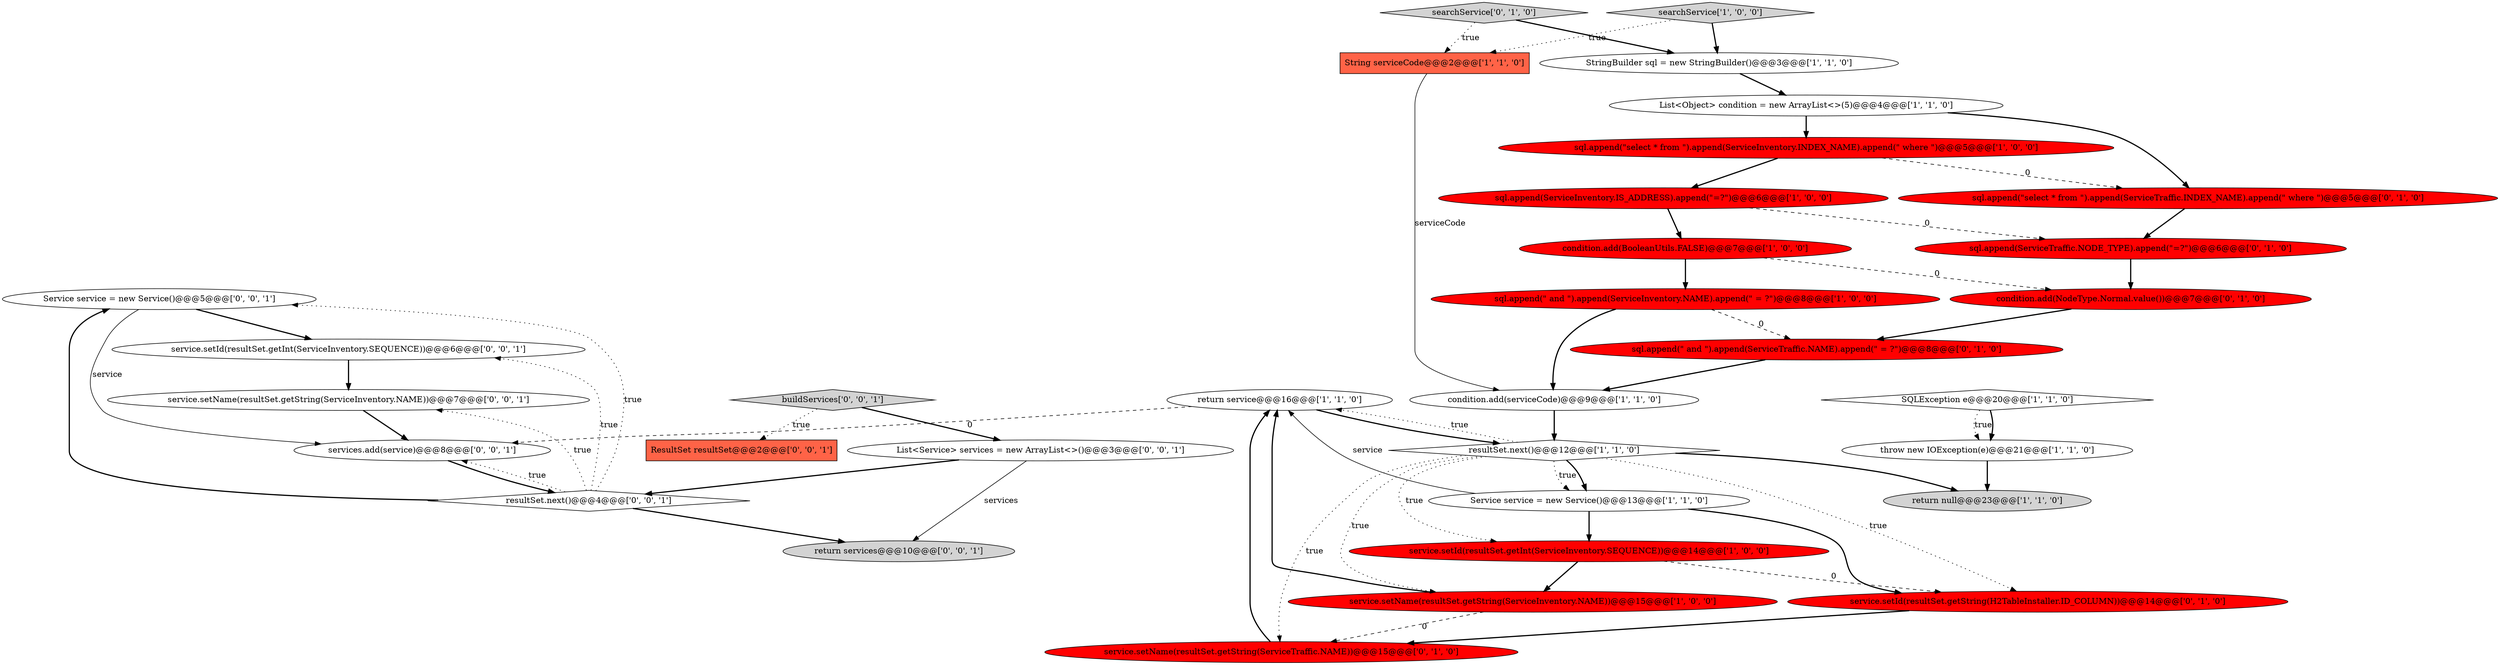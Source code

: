 digraph {
32 [style = filled, label = "Service service = new Service()@@@5@@@['0', '0', '1']", fillcolor = white, shape = ellipse image = "AAA0AAABBB3BBB"];
25 [style = filled, label = "service.setId(resultSet.getInt(ServiceInventory.SEQUENCE))@@@6@@@['0', '0', '1']", fillcolor = white, shape = ellipse image = "AAA0AAABBB3BBB"];
3 [style = filled, label = "Service service = new Service()@@@13@@@['1', '1', '0']", fillcolor = white, shape = ellipse image = "AAA0AAABBB1BBB"];
2 [style = filled, label = "return null@@@23@@@['1', '1', '0']", fillcolor = lightgray, shape = ellipse image = "AAA0AAABBB1BBB"];
17 [style = filled, label = "condition.add(NodeType.Normal.value())@@@7@@@['0', '1', '0']", fillcolor = red, shape = ellipse image = "AAA1AAABBB2BBB"];
19 [style = filled, label = "sql.append(\"select * from \").append(ServiceTraffic.INDEX_NAME).append(\" where \")@@@5@@@['0', '1', '0']", fillcolor = red, shape = ellipse image = "AAA1AAABBB2BBB"];
6 [style = filled, label = "SQLException e@@@20@@@['1', '1', '0']", fillcolor = white, shape = diamond image = "AAA0AAABBB1BBB"];
5 [style = filled, label = "StringBuilder sql = new StringBuilder()@@@3@@@['1', '1', '0']", fillcolor = white, shape = ellipse image = "AAA0AAABBB1BBB"];
13 [style = filled, label = "resultSet.next()@@@12@@@['1', '1', '0']", fillcolor = white, shape = diamond image = "AAA0AAABBB1BBB"];
0 [style = filled, label = "sql.append(\" and \").append(ServiceInventory.NAME).append(\" = ?\")@@@8@@@['1', '0', '0']", fillcolor = red, shape = ellipse image = "AAA1AAABBB1BBB"];
9 [style = filled, label = "sql.append(\"select * from \").append(ServiceInventory.INDEX_NAME).append(\" where \")@@@5@@@['1', '0', '0']", fillcolor = red, shape = ellipse image = "AAA1AAABBB1BBB"];
29 [style = filled, label = "resultSet.next()@@@4@@@['0', '0', '1']", fillcolor = white, shape = diamond image = "AAA0AAABBB3BBB"];
28 [style = filled, label = "services.add(service)@@@8@@@['0', '0', '1']", fillcolor = white, shape = ellipse image = "AAA0AAABBB3BBB"];
27 [style = filled, label = "buildServices['0', '0', '1']", fillcolor = lightgray, shape = diamond image = "AAA0AAABBB3BBB"];
18 [style = filled, label = "sql.append(\" and \").append(ServiceTraffic.NAME).append(\" = ?\")@@@8@@@['0', '1', '0']", fillcolor = red, shape = ellipse image = "AAA1AAABBB2BBB"];
31 [style = filled, label = "List<Service> services = new ArrayList<>()@@@3@@@['0', '0', '1']", fillcolor = white, shape = ellipse image = "AAA0AAABBB3BBB"];
24 [style = filled, label = "service.setName(resultSet.getString(ServiceInventory.NAME))@@@7@@@['0', '0', '1']", fillcolor = white, shape = ellipse image = "AAA0AAABBB3BBB"];
22 [style = filled, label = "service.setName(resultSet.getString(ServiceTraffic.NAME))@@@15@@@['0', '1', '0']", fillcolor = red, shape = ellipse image = "AAA1AAABBB2BBB"];
26 [style = filled, label = "return services@@@10@@@['0', '0', '1']", fillcolor = lightgray, shape = ellipse image = "AAA0AAABBB3BBB"];
12 [style = filled, label = "return service@@@16@@@['1', '1', '0']", fillcolor = white, shape = ellipse image = "AAA0AAABBB1BBB"];
14 [style = filled, label = "List<Object> condition = new ArrayList<>(5)@@@4@@@['1', '1', '0']", fillcolor = white, shape = ellipse image = "AAA0AAABBB1BBB"];
10 [style = filled, label = "service.setId(resultSet.getInt(ServiceInventory.SEQUENCE))@@@14@@@['1', '0', '0']", fillcolor = red, shape = ellipse image = "AAA1AAABBB1BBB"];
23 [style = filled, label = "searchService['0', '1', '0']", fillcolor = lightgray, shape = diamond image = "AAA0AAABBB2BBB"];
20 [style = filled, label = "sql.append(ServiceTraffic.NODE_TYPE).append(\"=?\")@@@6@@@['0', '1', '0']", fillcolor = red, shape = ellipse image = "AAA1AAABBB2BBB"];
1 [style = filled, label = "condition.add(serviceCode)@@@9@@@['1', '1', '0']", fillcolor = white, shape = ellipse image = "AAA0AAABBB1BBB"];
4 [style = filled, label = "searchService['1', '0', '0']", fillcolor = lightgray, shape = diamond image = "AAA0AAABBB1BBB"];
16 [style = filled, label = "sql.append(ServiceInventory.IS_ADDRESS).append(\"=?\")@@@6@@@['1', '0', '0']", fillcolor = red, shape = ellipse image = "AAA1AAABBB1BBB"];
11 [style = filled, label = "service.setName(resultSet.getString(ServiceInventory.NAME))@@@15@@@['1', '0', '0']", fillcolor = red, shape = ellipse image = "AAA1AAABBB1BBB"];
15 [style = filled, label = "String serviceCode@@@2@@@['1', '1', '0']", fillcolor = tomato, shape = box image = "AAA0AAABBB1BBB"];
8 [style = filled, label = "throw new IOException(e)@@@21@@@['1', '1', '0']", fillcolor = white, shape = ellipse image = "AAA0AAABBB1BBB"];
7 [style = filled, label = "condition.add(BooleanUtils.FALSE)@@@7@@@['1', '0', '0']", fillcolor = red, shape = ellipse image = "AAA1AAABBB1BBB"];
21 [style = filled, label = "service.setId(resultSet.getString(H2TableInstaller.ID_COLUMN))@@@14@@@['0', '1', '0']", fillcolor = red, shape = ellipse image = "AAA1AAABBB2BBB"];
30 [style = filled, label = "ResultSet resultSet@@@2@@@['0', '0', '1']", fillcolor = tomato, shape = box image = "AAA0AAABBB3BBB"];
28->29 [style = bold, label=""];
24->28 [style = bold, label=""];
16->20 [style = dashed, label="0"];
31->26 [style = solid, label="services"];
20->17 [style = bold, label=""];
10->21 [style = dashed, label="0"];
32->28 [style = solid, label="service"];
23->5 [style = bold, label=""];
13->3 [style = dotted, label="true"];
13->12 [style = dotted, label="true"];
7->17 [style = dashed, label="0"];
19->20 [style = bold, label=""];
16->7 [style = bold, label=""];
11->22 [style = dashed, label="0"];
27->31 [style = bold, label=""];
31->29 [style = bold, label=""];
14->19 [style = bold, label=""];
7->0 [style = bold, label=""];
11->12 [style = bold, label=""];
4->15 [style = dotted, label="true"];
5->14 [style = bold, label=""];
13->10 [style = dotted, label="true"];
1->13 [style = bold, label=""];
9->16 [style = bold, label=""];
29->26 [style = bold, label=""];
9->19 [style = dashed, label="0"];
3->10 [style = bold, label=""];
12->13 [style = bold, label=""];
25->24 [style = bold, label=""];
27->30 [style = dotted, label="true"];
13->22 [style = dotted, label="true"];
13->3 [style = bold, label=""];
8->2 [style = bold, label=""];
18->1 [style = bold, label=""];
13->21 [style = dotted, label="true"];
21->22 [style = bold, label=""];
6->8 [style = dotted, label="true"];
29->28 [style = dotted, label="true"];
0->1 [style = bold, label=""];
22->12 [style = bold, label=""];
29->32 [style = bold, label=""];
12->28 [style = dashed, label="0"];
6->8 [style = bold, label=""];
32->25 [style = bold, label=""];
0->18 [style = dashed, label="0"];
13->11 [style = dotted, label="true"];
3->21 [style = bold, label=""];
14->9 [style = bold, label=""];
23->15 [style = dotted, label="true"];
3->12 [style = solid, label="service"];
29->24 [style = dotted, label="true"];
4->5 [style = bold, label=""];
29->32 [style = dotted, label="true"];
17->18 [style = bold, label=""];
29->25 [style = dotted, label="true"];
13->2 [style = bold, label=""];
10->11 [style = bold, label=""];
15->1 [style = solid, label="serviceCode"];
}
